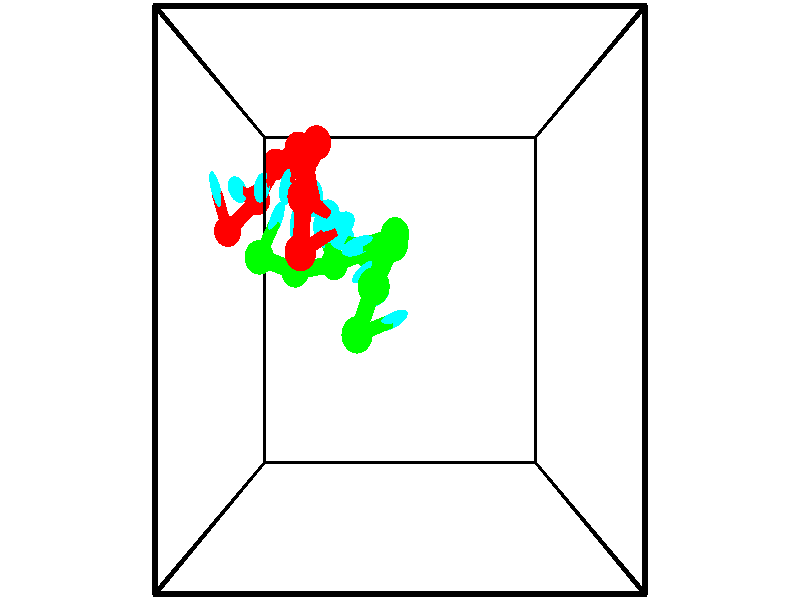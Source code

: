 // switches for output
#declare DRAW_BASES = 1; // possible values are 0, 1; only relevant for DNA ribbons
#declare DRAW_BASES_TYPE = 3; // possible values are 1, 2, 3; only relevant for DNA ribbons
#declare DRAW_FOG = 0; // set to 1 to enable fog

#include "colors.inc"

#include "transforms.inc"
background { rgb <1, 1, 1>}

#default {
   normal{
       ripples 0.25
       frequency 0.20
       turbulence 0.2
       lambda 5
   }
	finish {
		phong 0.1
		phong_size 40.
	}
}

// original window dimensions: 1024x640


// camera settings

camera {
	sky <-0, 1, 0>
	up <-0, 1, 0>
	right 1.6 * <1, 0, 0>
	location <2.5, 2.5, 11.1562>
	look_at <2.5, 2.5, 2.5>
	direction <0, 0, -8.6562>
	angle 67.0682
}


# declare cpy_camera_pos = <2.5, 2.5, 11.1562>;
# if (DRAW_FOG = 1)
fog {
	fog_type 2
	up vnormalize(cpy_camera_pos)
	color rgbt<1,1,1,0.3>
	distance 1e-5
	fog_alt 3e-3
	fog_offset 4
}
# end


// LIGHTS

# declare lum = 6;
global_settings {
	ambient_light rgb lum * <0.05, 0.05, 0.05>
	max_trace_level 15
}# declare cpy_direct_light_amount = 0.25;
light_source
{	1000 * <-1, -1, 1>,
	rgb lum * cpy_direct_light_amount
	parallel
}

light_source
{	1000 * <1, 1, -1>,
	rgb lum * cpy_direct_light_amount
	parallel
}

// strand 0

// nucleotide -1

// particle -1
sphere {
	<-0.829575, 3.604351, -0.501673> 0.250000
	pigment { color rgbt <1,0,0,0> }
	no_shadow
}
cylinder {
	<-0.909058, 3.962582, -0.342445>,  <-0.956748, 4.177520, -0.246909>, 0.100000
	pigment { color rgbt <1,0,0,0> }
	no_shadow
}
cylinder {
	<-0.909058, 3.962582, -0.342445>,  <-0.829575, 3.604351, -0.501673>, 0.100000
	pigment { color rgbt <1,0,0,0> }
	no_shadow
}

// particle -1
sphere {
	<-0.909058, 3.962582, -0.342445> 0.100000
	pigment { color rgbt <1,0,0,0> }
	no_shadow
}
sphere {
	0, 1
	scale<0.080000,0.200000,0.300000>
	matrix <0.969715, 0.238518, -0.052558,
		-0.142016, 0.375570, -0.915849,
		-0.198707, 0.895576, 0.398069,
		-0.968670, 4.231255, -0.223025>
	pigment { color rgbt <0,1,1,0> }
	no_shadow
}
cylinder {
	<-0.342031, 4.159954, -0.861970>,  <-0.829575, 3.604351, -0.501673>, 0.130000
	pigment { color rgbt <1,0,0,0> }
	no_shadow
}

// nucleotide -1

// particle -1
sphere {
	<-0.342031, 4.159954, -0.861970> 0.250000
	pigment { color rgbt <1,0,0,0> }
	no_shadow
}
cylinder {
	<-0.463076, 4.199348, -0.482765>,  <-0.535704, 4.222985, -0.255242>, 0.100000
	pigment { color rgbt <1,0,0,0> }
	no_shadow
}
cylinder {
	<-0.463076, 4.199348, -0.482765>,  <-0.342031, 4.159954, -0.861970>, 0.100000
	pigment { color rgbt <1,0,0,0> }
	no_shadow
}

// particle -1
sphere {
	<-0.463076, 4.199348, -0.482765> 0.100000
	pigment { color rgbt <1,0,0,0> }
	no_shadow
}
sphere {
	0, 1
	scale<0.080000,0.200000,0.300000>
	matrix <0.952688, 0.060975, 0.297772,
		-0.028478, 0.993268, -0.112279,
		-0.302613, 0.098487, 0.948011,
		-0.553860, 4.228895, -0.198362>
	pigment { color rgbt <0,1,1,0> }
	no_shadow
}
cylinder {
	<0.083291, 4.704494, -0.612625>,  <-0.342031, 4.159954, -0.861970>, 0.130000
	pigment { color rgbt <1,0,0,0> }
	no_shadow
}

// nucleotide -1

// particle -1
sphere {
	<0.083291, 4.704494, -0.612625> 0.250000
	pigment { color rgbt <1,0,0,0> }
	no_shadow
}
cylinder {
	<-0.005701, 4.445171, -0.321365>,  <-0.059096, 4.289577, -0.146610>, 0.100000
	pigment { color rgbt <1,0,0,0> }
	no_shadow
}
cylinder {
	<-0.005701, 4.445171, -0.321365>,  <0.083291, 4.704494, -0.612625>, 0.100000
	pigment { color rgbt <1,0,0,0> }
	no_shadow
}

// particle -1
sphere {
	<-0.005701, 4.445171, -0.321365> 0.100000
	pigment { color rgbt <1,0,0,0> }
	no_shadow
}
sphere {
	0, 1
	scale<0.080000,0.200000,0.300000>
	matrix <0.956618, -0.001058, 0.291344,
		-0.188110, 0.761378, 0.620418,
		-0.222479, -0.648307, 0.728149,
		-0.072445, 4.250679, -0.102921>
	pigment { color rgbt <0,1,1,0> }
	no_shadow
}
cylinder {
	<0.607811, 4.860592, -0.094868>,  <0.083291, 4.704494, -0.612625>, 0.130000
	pigment { color rgbt <1,0,0,0> }
	no_shadow
}

// nucleotide -1

// particle -1
sphere {
	<0.607811, 4.860592, -0.094868> 0.250000
	pigment { color rgbt <1,0,0,0> }
	no_shadow
}
cylinder {
	<0.513220, 4.495277, 0.037788>,  <0.456466, 4.276089, 0.117382>, 0.100000
	pigment { color rgbt <1,0,0,0> }
	no_shadow
}
cylinder {
	<0.513220, 4.495277, 0.037788>,  <0.607811, 4.860592, -0.094868>, 0.100000
	pigment { color rgbt <1,0,0,0> }
	no_shadow
}

// particle -1
sphere {
	<0.513220, 4.495277, 0.037788> 0.100000
	pigment { color rgbt <1,0,0,0> }
	no_shadow
}
sphere {
	0, 1
	scale<0.080000,0.200000,0.300000>
	matrix <0.918494, -0.098785, 0.382897,
		-0.316933, 0.395156, 0.862209,
		-0.236477, -0.913287, 0.331640,
		0.442277, 4.221291, 0.137280>
	pigment { color rgbt <0,1,1,0> }
	no_shadow
}
cylinder {
	<1.037989, 4.802760, 0.543988>,  <0.607811, 4.860592, -0.094868>, 0.130000
	pigment { color rgbt <1,0,0,0> }
	no_shadow
}

// nucleotide -1

// particle -1
sphere {
	<1.037989, 4.802760, 0.543988> 0.250000
	pigment { color rgbt <1,0,0,0> }
	no_shadow
}
cylinder {
	<0.907591, 4.428326, 0.491119>,  <0.829352, 4.203665, 0.459398>, 0.100000
	pigment { color rgbt <1,0,0,0> }
	no_shadow
}
cylinder {
	<0.907591, 4.428326, 0.491119>,  <1.037989, 4.802760, 0.543988>, 0.100000
	pigment { color rgbt <1,0,0,0> }
	no_shadow
}

// particle -1
sphere {
	<0.907591, 4.428326, 0.491119> 0.100000
	pigment { color rgbt <1,0,0,0> }
	no_shadow
}
sphere {
	0, 1
	scale<0.080000,0.200000,0.300000>
	matrix <0.736721, -0.339162, 0.584988,
		-0.592427, 0.093330, 0.800200,
		-0.325995, -0.936087, -0.132171,
		0.809792, 4.147500, 0.451468>
	pigment { color rgbt <0,1,1,0> }
	no_shadow
}
cylinder {
	<0.955544, 4.501044, 1.263884>,  <1.037989, 4.802760, 0.543988>, 0.130000
	pigment { color rgbt <1,0,0,0> }
	no_shadow
}

// nucleotide -1

// particle -1
sphere {
	<0.955544, 4.501044, 1.263884> 0.250000
	pigment { color rgbt <1,0,0,0> }
	no_shadow
}
cylinder {
	<0.992929, 4.186825, 1.019203>,  <1.015360, 3.998293, 0.872395>, 0.100000
	pigment { color rgbt <1,0,0,0> }
	no_shadow
}
cylinder {
	<0.992929, 4.186825, 1.019203>,  <0.955544, 4.501044, 1.263884>, 0.100000
	pigment { color rgbt <1,0,0,0> }
	no_shadow
}

// particle -1
sphere {
	<0.992929, 4.186825, 1.019203> 0.100000
	pigment { color rgbt <1,0,0,0> }
	no_shadow
}
sphere {
	0, 1
	scale<0.080000,0.200000,0.300000>
	matrix <0.707749, -0.379701, 0.595750,
		-0.700254, -0.488612, 0.520483,
		0.093463, -0.785548, -0.611702,
		1.020968, 3.951160, 0.835693>
	pigment { color rgbt <0,1,1,0> }
	no_shadow
}
cylinder {
	<0.986829, 3.850682, 1.677999>,  <0.955544, 4.501044, 1.263884>, 0.130000
	pigment { color rgbt <1,0,0,0> }
	no_shadow
}

// nucleotide -1

// particle -1
sphere {
	<0.986829, 3.850682, 1.677999> 0.250000
	pigment { color rgbt <1,0,0,0> }
	no_shadow
}
cylinder {
	<1.160649, 3.766693, 1.327667>,  <1.264941, 3.716300, 1.117468>, 0.100000
	pigment { color rgbt <1,0,0,0> }
	no_shadow
}
cylinder {
	<1.160649, 3.766693, 1.327667>,  <0.986829, 3.850682, 1.677999>, 0.100000
	pigment { color rgbt <1,0,0,0> }
	no_shadow
}

// particle -1
sphere {
	<1.160649, 3.766693, 1.327667> 0.100000
	pigment { color rgbt <1,0,0,0> }
	no_shadow
}
sphere {
	0, 1
	scale<0.080000,0.200000,0.300000>
	matrix <0.696228, -0.538574, 0.474558,
		-0.571342, -0.815997, -0.087850,
		0.434551, -0.209971, -0.875829,
		1.291014, 3.703701, 1.064918>
	pigment { color rgbt <0,1,1,0> }
	no_shadow
}
cylinder {
	<0.897991, 3.136207, 1.448100>,  <0.986829, 3.850682, 1.677999>, 0.130000
	pigment { color rgbt <1,0,0,0> }
	no_shadow
}

// nucleotide -1

// particle -1
sphere {
	<0.897991, 3.136207, 1.448100> 0.250000
	pigment { color rgbt <1,0,0,0> }
	no_shadow
}
cylinder {
	<1.238500, 3.336502, 1.385368>,  <1.442806, 3.456679, 1.347729>, 0.100000
	pigment { color rgbt <1,0,0,0> }
	no_shadow
}
cylinder {
	<1.238500, 3.336502, 1.385368>,  <0.897991, 3.136207, 1.448100>, 0.100000
	pigment { color rgbt <1,0,0,0> }
	no_shadow
}

// particle -1
sphere {
	<1.238500, 3.336502, 1.385368> 0.100000
	pigment { color rgbt <1,0,0,0> }
	no_shadow
}
sphere {
	0, 1
	scale<0.080000,0.200000,0.300000>
	matrix <0.446301, -0.533771, 0.718265,
		0.275953, -0.681432, -0.677865,
		0.851273, 0.500739, -0.156829,
		1.493882, 3.486724, 1.338320>
	pigment { color rgbt <0,1,1,0> }
	no_shadow
}
// strand 1

// nucleotide -1

// particle -1
sphere {
	<1.808732, 2.032464, 1.440323> 0.250000
	pigment { color rgbt <0,1,0,0> }
	no_shadow
}
cylinder {
	<2.132998, 2.135925, 1.230209>,  <2.327557, 2.198002, 1.104141>, 0.100000
	pigment { color rgbt <0,1,0,0> }
	no_shadow
}
cylinder {
	<2.132998, 2.135925, 1.230209>,  <1.808732, 2.032464, 1.440323>, 0.100000
	pigment { color rgbt <0,1,0,0> }
	no_shadow
}

// particle -1
sphere {
	<2.132998, 2.135925, 1.230209> 0.100000
	pigment { color rgbt <0,1,0,0> }
	no_shadow
}
sphere {
	0, 1
	scale<0.080000,0.200000,0.300000>
	matrix <-0.495636, 0.780768, -0.380455,
		0.311719, 0.568771, 0.761138,
		0.810664, 0.258653, -0.525283,
		2.376197, 2.213521, 1.072624>
	pigment { color rgbt <0,1,1,0> }
	no_shadow
}
cylinder {
	<2.088170, 2.676270, 1.705832>,  <1.808732, 2.032464, 1.440323>, 0.130000
	pigment { color rgbt <0,1,0,0> }
	no_shadow
}

// nucleotide -1

// particle -1
sphere {
	<2.088170, 2.676270, 1.705832> 0.250000
	pigment { color rgbt <0,1,0,0> }
	no_shadow
}
cylinder {
	<2.119041, 2.599968, 1.314392>,  <2.137565, 2.554187, 1.079528>, 0.100000
	pigment { color rgbt <0,1,0,0> }
	no_shadow
}
cylinder {
	<2.119041, 2.599968, 1.314392>,  <2.088170, 2.676270, 1.705832>, 0.100000
	pigment { color rgbt <0,1,0,0> }
	no_shadow
}

// particle -1
sphere {
	<2.119041, 2.599968, 1.314392> 0.100000
	pigment { color rgbt <0,1,0,0> }
	no_shadow
}
sphere {
	0, 1
	scale<0.080000,0.200000,0.300000>
	matrix <-0.523795, 0.827403, -0.202594,
		0.848341, 0.528221, -0.036058,
		0.077180, -0.190756, -0.978599,
		2.142195, 2.542741, 1.020813>
	pigment { color rgbt <0,1,1,0> }
	no_shadow
}
cylinder {
	<2.383197, 3.265258, 1.335784>,  <2.088170, 2.676270, 1.705832>, 0.130000
	pigment { color rgbt <0,1,0,0> }
	no_shadow
}

// nucleotide -1

// particle -1
sphere {
	<2.383197, 3.265258, 1.335784> 0.250000
	pigment { color rgbt <0,1,0,0> }
	no_shadow
}
cylinder {
	<2.116684, 3.060852, 1.118553>,  <1.956776, 2.938209, 0.988214>, 0.100000
	pigment { color rgbt <0,1,0,0> }
	no_shadow
}
cylinder {
	<2.116684, 3.060852, 1.118553>,  <2.383197, 3.265258, 1.335784>, 0.100000
	pigment { color rgbt <0,1,0,0> }
	no_shadow
}

// particle -1
sphere {
	<2.116684, 3.060852, 1.118553> 0.100000
	pigment { color rgbt <0,1,0,0> }
	no_shadow
}
sphere {
	0, 1
	scale<0.080000,0.200000,0.300000>
	matrix <-0.484251, 0.850328, -0.206015,
		0.567071, 0.125722, -0.814017,
		-0.666281, -0.511014, -0.543078,
		1.916800, 2.907548, 0.955630>
	pigment { color rgbt <0,1,1,0> }
	no_shadow
}
cylinder {
	<2.412462, 3.456760, 0.591452>,  <2.383197, 3.265258, 1.335784>, 0.130000
	pigment { color rgbt <0,1,0,0> }
	no_shadow
}

// nucleotide -1

// particle -1
sphere {
	<2.412462, 3.456760, 0.591452> 0.250000
	pigment { color rgbt <0,1,0,0> }
	no_shadow
}
cylinder {
	<2.053858, 3.349609, 0.732597>,  <1.838696, 3.285319, 0.817285>, 0.100000
	pigment { color rgbt <0,1,0,0> }
	no_shadow
}
cylinder {
	<2.053858, 3.349609, 0.732597>,  <2.412462, 3.456760, 0.591452>, 0.100000
	pigment { color rgbt <0,1,0,0> }
	no_shadow
}

// particle -1
sphere {
	<2.053858, 3.349609, 0.732597> 0.100000
	pigment { color rgbt <0,1,0,0> }
	no_shadow
}
sphere {
	0, 1
	scale<0.080000,0.200000,0.300000>
	matrix <-0.409015, 0.806504, -0.426916,
		-0.170226, -0.527061, -0.832604,
		-0.896510, -0.267876, 0.352864,
		1.784905, 3.269247, 0.838457>
	pigment { color rgbt <0,1,1,0> }
	no_shadow
}
cylinder {
	<1.889960, 3.246451, 0.059212>,  <2.412462, 3.456760, 0.591452>, 0.130000
	pigment { color rgbt <0,1,0,0> }
	no_shadow
}

// nucleotide -1

// particle -1
sphere {
	<1.889960, 3.246451, 0.059212> 0.250000
	pigment { color rgbt <0,1,0,0> }
	no_shadow
}
cylinder {
	<1.652618, 3.349167, 0.364365>,  <1.510213, 3.410796, 0.547457>, 0.100000
	pigment { color rgbt <0,1,0,0> }
	no_shadow
}
cylinder {
	<1.652618, 3.349167, 0.364365>,  <1.889960, 3.246451, 0.059212>, 0.100000
	pigment { color rgbt <0,1,0,0> }
	no_shadow
}

// particle -1
sphere {
	<1.652618, 3.349167, 0.364365> 0.100000
	pigment { color rgbt <0,1,0,0> }
	no_shadow
}
sphere {
	0, 1
	scale<0.080000,0.200000,0.300000>
	matrix <-0.649613, 0.406892, -0.642217,
		-0.475325, -0.876640, -0.074617,
		-0.593354, 0.256789, 0.762882,
		1.474612, 3.426204, 0.593229>
	pigment { color rgbt <0,1,1,0> }
	no_shadow
}
cylinder {
	<1.275022, 3.057127, -0.083403>,  <1.889960, 3.246451, 0.059212>, 0.130000
	pigment { color rgbt <0,1,0,0> }
	no_shadow
}

// nucleotide -1

// particle -1
sphere {
	<1.275022, 3.057127, -0.083403> 0.250000
	pigment { color rgbt <0,1,0,0> }
	no_shadow
}
cylinder {
	<1.181459, 3.329750, 0.193947>,  <1.125322, 3.493324, 0.360357>, 0.100000
	pigment { color rgbt <0,1,0,0> }
	no_shadow
}
cylinder {
	<1.181459, 3.329750, 0.193947>,  <1.275022, 3.057127, -0.083403>, 0.100000
	pigment { color rgbt <0,1,0,0> }
	no_shadow
}

// particle -1
sphere {
	<1.181459, 3.329750, 0.193947> 0.100000
	pigment { color rgbt <0,1,0,0> }
	no_shadow
}
sphere {
	0, 1
	scale<0.080000,0.200000,0.300000>
	matrix <-0.866867, 0.176741, -0.466160,
		-0.440262, -0.710101, 0.549478,
		-0.233905, 0.681556, 0.693375,
		1.111288, 3.534217, 0.401959>
	pigment { color rgbt <0,1,1,0> }
	no_shadow
}
cylinder {
	<0.597393, 2.937266, 0.207899>,  <1.275022, 3.057127, -0.083403>, 0.130000
	pigment { color rgbt <0,1,0,0> }
	no_shadow
}

// nucleotide -1

// particle -1
sphere {
	<0.597393, 2.937266, 0.207899> 0.250000
	pigment { color rgbt <0,1,0,0> }
	no_shadow
}
cylinder {
	<0.631172, 3.327217, 0.290344>,  <0.651440, 3.561188, 0.339811>, 0.100000
	pigment { color rgbt <0,1,0,0> }
	no_shadow
}
cylinder {
	<0.631172, 3.327217, 0.290344>,  <0.597393, 2.937266, 0.207899>, 0.100000
	pigment { color rgbt <0,1,0,0> }
	no_shadow
}

// particle -1
sphere {
	<0.631172, 3.327217, 0.290344> 0.100000
	pigment { color rgbt <0,1,0,0> }
	no_shadow
}
sphere {
	0, 1
	scale<0.080000,0.200000,0.300000>
	matrix <-0.926070, 0.153136, -0.344882,
		-0.367781, -0.161750, 0.915737,
		0.084447, 0.974878, 0.206113,
		0.656506, 3.619680, 0.352178>
	pigment { color rgbt <0,1,1,0> }
	no_shadow
}
cylinder {
	<0.048176, 3.119214, 0.635839>,  <0.597393, 2.937266, 0.207899>, 0.130000
	pigment { color rgbt <0,1,0,0> }
	no_shadow
}

// nucleotide -1

// particle -1
sphere {
	<0.048176, 3.119214, 0.635839> 0.250000
	pigment { color rgbt <0,1,0,0> }
	no_shadow
}
cylinder {
	<0.183720, 3.456047, 0.467995>,  <0.265046, 3.658147, 0.367288>, 0.100000
	pigment { color rgbt <0,1,0,0> }
	no_shadow
}
cylinder {
	<0.183720, 3.456047, 0.467995>,  <0.048176, 3.119214, 0.635839>, 0.100000
	pigment { color rgbt <0,1,0,0> }
	no_shadow
}

// particle -1
sphere {
	<0.183720, 3.456047, 0.467995> 0.100000
	pigment { color rgbt <0,1,0,0> }
	no_shadow
}
sphere {
	0, 1
	scale<0.080000,0.200000,0.300000>
	matrix <-0.940807, 0.306854, -0.143956,
		0.007536, 0.443553, 0.896217,
		0.338860, 0.842082, -0.419610,
		0.285378, 3.708672, 0.342112>
	pigment { color rgbt <0,1,1,0> }
	no_shadow
}
// box output
cylinder {
	<0.000000, 0.000000, 0.000000>,  <5.000000, 0.000000, 0.000000>, 0.025000
	pigment { color rgbt <0,0,0,0> }
	no_shadow
}
cylinder {
	<0.000000, 0.000000, 0.000000>,  <0.000000, 5.000000, 0.000000>, 0.025000
	pigment { color rgbt <0,0,0,0> }
	no_shadow
}
cylinder {
	<0.000000, 0.000000, 0.000000>,  <0.000000, 0.000000, 5.000000>, 0.025000
	pigment { color rgbt <0,0,0,0> }
	no_shadow
}
cylinder {
	<5.000000, 5.000000, 5.000000>,  <0.000000, 5.000000, 5.000000>, 0.025000
	pigment { color rgbt <0,0,0,0> }
	no_shadow
}
cylinder {
	<5.000000, 5.000000, 5.000000>,  <5.000000, 0.000000, 5.000000>, 0.025000
	pigment { color rgbt <0,0,0,0> }
	no_shadow
}
cylinder {
	<5.000000, 5.000000, 5.000000>,  <5.000000, 5.000000, 0.000000>, 0.025000
	pigment { color rgbt <0,0,0,0> }
	no_shadow
}
cylinder {
	<0.000000, 0.000000, 5.000000>,  <0.000000, 5.000000, 5.000000>, 0.025000
	pigment { color rgbt <0,0,0,0> }
	no_shadow
}
cylinder {
	<0.000000, 0.000000, 5.000000>,  <5.000000, 0.000000, 5.000000>, 0.025000
	pigment { color rgbt <0,0,0,0> }
	no_shadow
}
cylinder {
	<5.000000, 5.000000, 0.000000>,  <0.000000, 5.000000, 0.000000>, 0.025000
	pigment { color rgbt <0,0,0,0> }
	no_shadow
}
cylinder {
	<5.000000, 5.000000, 0.000000>,  <5.000000, 0.000000, 0.000000>, 0.025000
	pigment { color rgbt <0,0,0,0> }
	no_shadow
}
cylinder {
	<5.000000, 0.000000, 5.000000>,  <5.000000, 0.000000, 0.000000>, 0.025000
	pigment { color rgbt <0,0,0,0> }
	no_shadow
}
cylinder {
	<0.000000, 5.000000, 0.000000>,  <0.000000, 5.000000, 5.000000>, 0.025000
	pigment { color rgbt <0,0,0,0> }
	no_shadow
}
// end of box output
